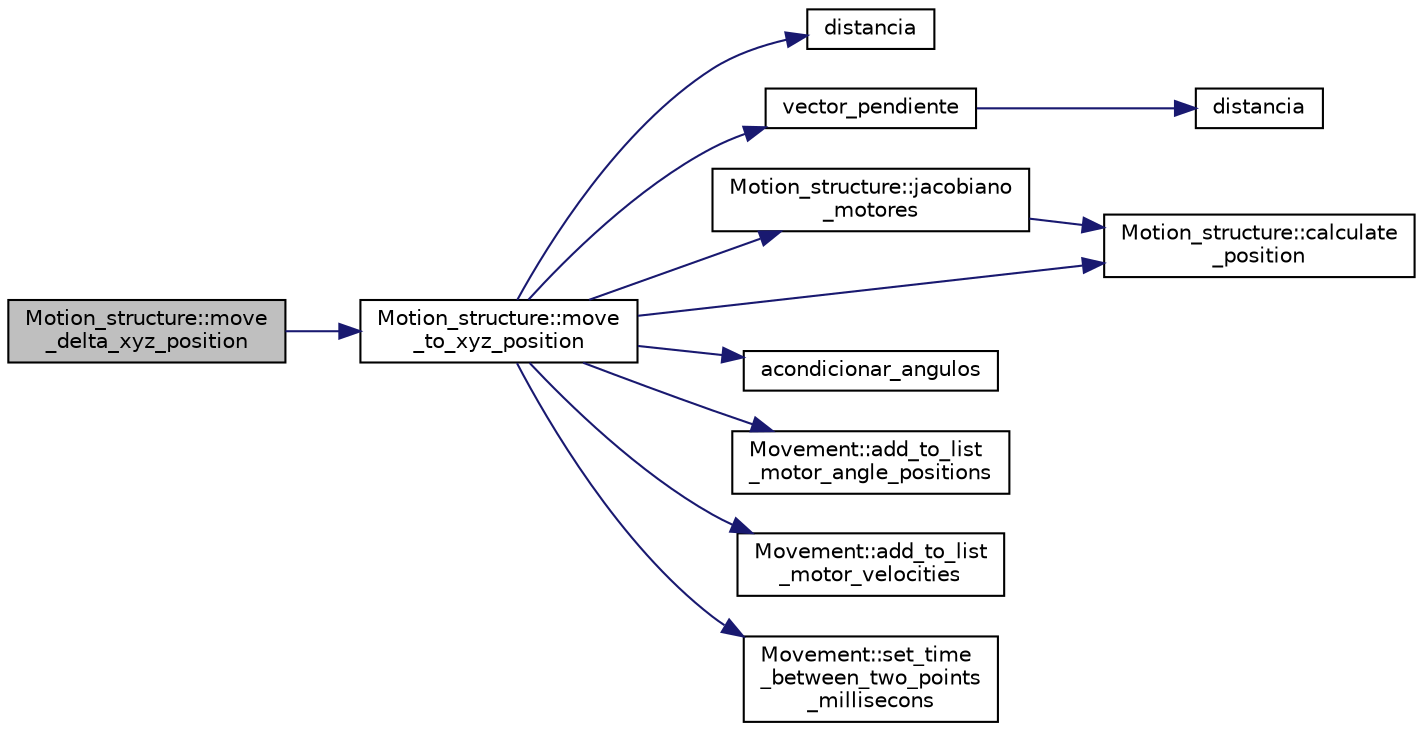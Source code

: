 digraph "Motion_structure::move_delta_xyz_position"
{
  edge [fontname="Helvetica",fontsize="10",labelfontname="Helvetica",labelfontsize="10"];
  node [fontname="Helvetica",fontsize="10",shape=record];
  rankdir="LR";
  Node1 [label="Motion_structure::move\l_delta_xyz_position",height=0.2,width=0.4,color="black", fillcolor="grey75", style="filled" fontcolor="black"];
  Node1 -> Node2 [color="midnightblue",fontsize="10",style="solid",fontname="Helvetica"];
  Node2 [label="Motion_structure::move\l_to_xyz_position",height=0.2,width=0.4,color="black", fillcolor="white", style="filled",URL="$class_motion__structure.html#a26174f629c57c614bd5d5f96e8ef32eb"];
  Node2 -> Node3 [color="midnightblue",fontsize="10",style="solid",fontname="Helvetica"];
  Node3 [label="distancia",height=0.2,width=0.4,color="black", fillcolor="white", style="filled",URL="$cinematica_8hpp.html#ad33668ed5ae1098486138b20221476dc",tooltip="Calcula de distancia entre dos vectores en R^3. "];
  Node2 -> Node4 [color="midnightblue",fontsize="10",style="solid",fontname="Helvetica"];
  Node4 [label="vector_pendiente",height=0.2,width=0.4,color="black", fillcolor="white", style="filled",URL="$cinematica_8hpp.html#ad3a91c58654c8aec4e56e5f6adc7ff06",tooltip="Calcula el vector unitario que uno el punto inicial con el punto final. "];
  Node4 -> Node5 [color="midnightblue",fontsize="10",style="solid",fontname="Helvetica"];
  Node5 [label="distancia",height=0.2,width=0.4,color="black", fillcolor="white", style="filled",URL="$cinematica_8cpp.html#ad33668ed5ae1098486138b20221476dc",tooltip="Calcula de distancia entre dos vectores en R^3. "];
  Node2 -> Node6 [color="midnightblue",fontsize="10",style="solid",fontname="Helvetica"];
  Node6 [label="Motion_structure::jacobiano\l_motores",height=0.2,width=0.4,color="black", fillcolor="white", style="filled",URL="$class_motion__structure.html#a12a60ceb91c2b6d6c2bca49c9300e34a"];
  Node6 -> Node7 [color="midnightblue",fontsize="10",style="solid",fontname="Helvetica"];
  Node7 [label="Motion_structure::calculate\l_position",height=0.2,width=0.4,color="black", fillcolor="white", style="filled",URL="$class_motion__structure.html#abcf3119a5953ab08bf4f5ea1c4716399"];
  Node2 -> Node8 [color="midnightblue",fontsize="10",style="solid",fontname="Helvetica"];
  Node8 [label="acondicionar_angulos",height=0.2,width=0.4,color="black", fillcolor="white", style="filled",URL="$cinematica_8hpp.html#acc24d45e018a1345fccf1c1447856380",tooltip="transforma el angulo al intervalo [0 , 2Pi] "];
  Node2 -> Node9 [color="midnightblue",fontsize="10",style="solid",fontname="Helvetica"];
  Node9 [label="Movement::add_to_list\l_motor_angle_positions",height=0.2,width=0.4,color="black", fillcolor="white", style="filled",URL="$class_movement.html#a390ed24cd1530a9d5746d05c23bdbd40",tooltip="Se agrega una posición a la lista de posiciones. "];
  Node2 -> Node10 [color="midnightblue",fontsize="10",style="solid",fontname="Helvetica"];
  Node10 [label="Movement::add_to_list\l_motor_velocities",height=0.2,width=0.4,color="black", fillcolor="white", style="filled",URL="$class_movement.html#a09e56b3d72258279fd7a042f30205876",tooltip="Se agrega vector de velocidades de los motores a la lista de velocidades. "];
  Node2 -> Node7 [color="midnightblue",fontsize="10",style="solid",fontname="Helvetica"];
  Node2 -> Node11 [color="midnightblue",fontsize="10",style="solid",fontname="Helvetica"];
  Node11 [label="Movement::set_time\l_between_two_points\l_millisecons",height=0.2,width=0.4,color="black", fillcolor="white", style="filled",URL="$class_movement.html#ada9ed5b99aec82c514788b1b3c7bfab6",tooltip="Se setea el tiempo entre dos puntos de un mismo moviemiento. "];
}
